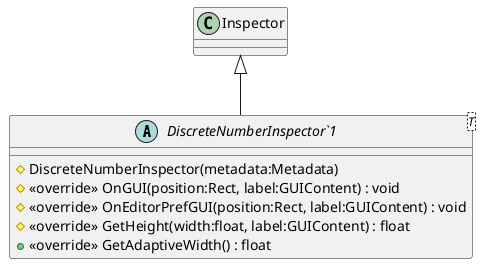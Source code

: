 @startuml
abstract class "DiscreteNumberInspector`1"<T> {
    # DiscreteNumberInspector(metadata:Metadata)
    # <<override>> OnGUI(position:Rect, label:GUIContent) : void
    # <<override>> OnEditorPrefGUI(position:Rect, label:GUIContent) : void
    # <<override>> GetHeight(width:float, label:GUIContent) : float
    + <<override>> GetAdaptiveWidth() : float
}
Inspector <|-- "DiscreteNumberInspector`1"
@enduml
